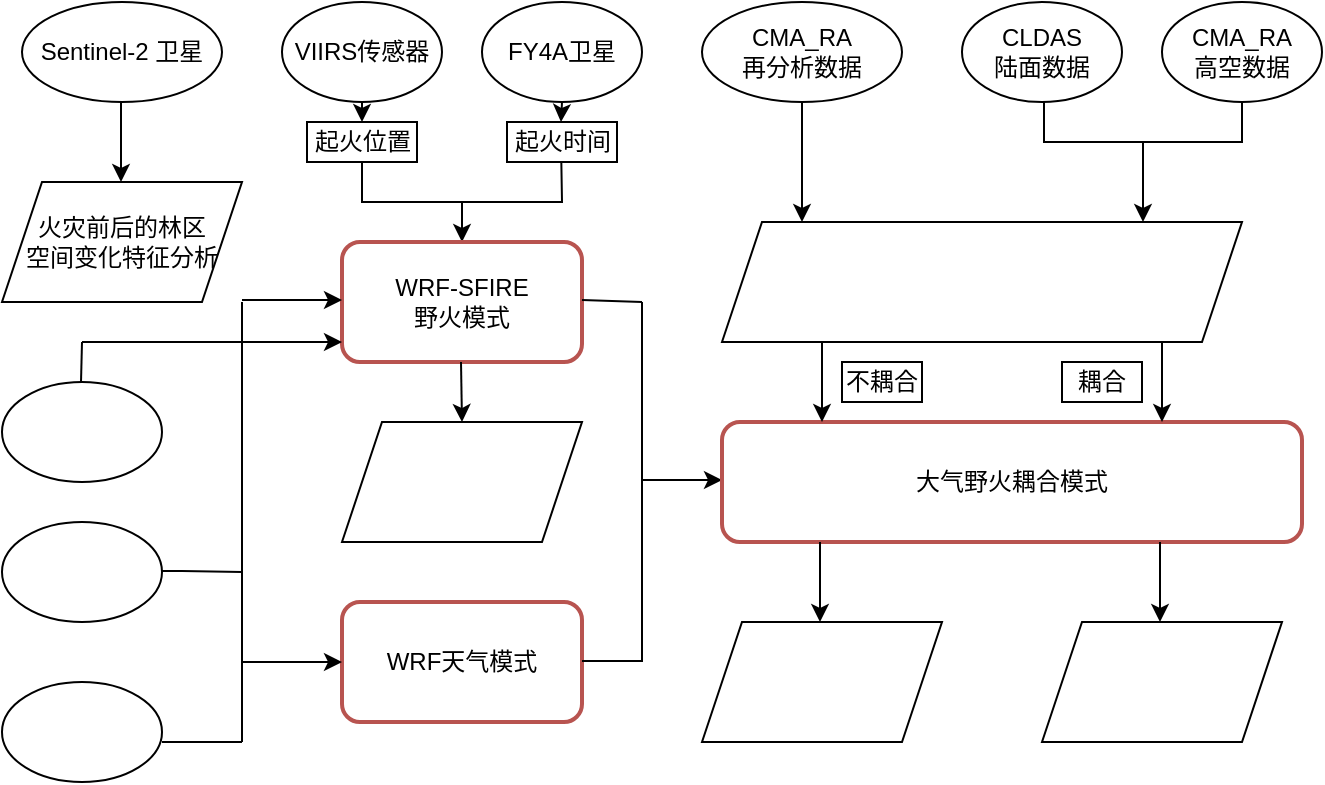 <mxfile version="21.1.1" type="github">
  <diagram id="C5RBs43oDa-KdzZeNtuy" name="Page-1">
    <mxGraphModel dx="823" dy="494" grid="1" gridSize="10" guides="1" tooltips="1" connect="1" arrows="1" fold="1" page="1" pageScale="1" pageWidth="827" pageHeight="1169" math="0" shadow="0">
      <root>
        <mxCell id="WIyWlLk6GJQsqaUBKTNV-0" />
        <mxCell id="WIyWlLk6GJQsqaUBKTNV-1" parent="WIyWlLk6GJQsqaUBKTNV-0" />
        <mxCell id="OyyyuKNdZKzh58AtmafU-0" value="Sentinel-2 卫星" style="ellipse;whiteSpace=wrap;html=1;" parent="WIyWlLk6GJQsqaUBKTNV-1" vertex="1">
          <mxGeometry x="40" y="130" width="100" height="50" as="geometry" />
        </mxCell>
        <mxCell id="OyyyuKNdZKzh58AtmafU-1" value="FY4A卫星" style="ellipse;whiteSpace=wrap;html=1;" parent="WIyWlLk6GJQsqaUBKTNV-1" vertex="1">
          <mxGeometry x="270" y="130" width="80" height="50" as="geometry" />
        </mxCell>
        <mxCell id="OyyyuKNdZKzh58AtmafU-2" value="VIIRS传感器" style="ellipse;whiteSpace=wrap;html=1;" parent="WIyWlLk6GJQsqaUBKTNV-1" vertex="1">
          <mxGeometry x="170" y="130" width="80" height="50" as="geometry" />
        </mxCell>
        <mxCell id="OyyyuKNdZKzh58AtmafU-4" value="" style="endArrow=classic;html=1;rounded=0;exitX=0.5;exitY=1;exitDx=0;exitDy=0;" parent="WIyWlLk6GJQsqaUBKTNV-1" edge="1">
          <mxGeometry width="50" height="50" relative="1" as="geometry">
            <mxPoint x="210" y="210" as="sourcePoint" />
            <mxPoint x="260" y="250" as="targetPoint" />
            <Array as="points">
              <mxPoint x="210" y="230" />
              <mxPoint x="260" y="230" />
            </Array>
          </mxGeometry>
        </mxCell>
        <mxCell id="OyyyuKNdZKzh58AtmafU-8" value="" style="endArrow=none;html=1;rounded=0;" parent="WIyWlLk6GJQsqaUBKTNV-1" edge="1">
          <mxGeometry width="50" height="50" relative="1" as="geometry">
            <mxPoint x="260" y="230" as="sourcePoint" />
            <mxPoint x="309.5" y="200" as="targetPoint" />
            <Array as="points">
              <mxPoint x="310" y="230" />
            </Array>
          </mxGeometry>
        </mxCell>
        <mxCell id="OyyyuKNdZKzh58AtmafU-9" value="WRF-SFIRE&lt;br&gt;野火模式" style="rounded=1;whiteSpace=wrap;html=1;fillColor=none;strokeColor=#B85450;strokeWidth=2;" parent="WIyWlLk6GJQsqaUBKTNV-1" vertex="1">
          <mxGeometry x="200" y="250" width="120" height="60" as="geometry" />
        </mxCell>
        <mxCell id="OyyyuKNdZKzh58AtmafU-11" value="" style="endArrow=classic;html=1;rounded=0;" parent="WIyWlLk6GJQsqaUBKTNV-1" edge="1">
          <mxGeometry width="50" height="50" relative="1" as="geometry">
            <mxPoint x="89.5" y="180" as="sourcePoint" />
            <mxPoint x="89.5" y="220" as="targetPoint" />
          </mxGeometry>
        </mxCell>
        <mxCell id="OyyyuKNdZKzh58AtmafU-13" value="火灾前后的林区&lt;br&gt;空间变化特征分析" style="shape=parallelogram;perimeter=parallelogramPerimeter;whiteSpace=wrap;html=1;fixedSize=1;" parent="WIyWlLk6GJQsqaUBKTNV-1" vertex="1">
          <mxGeometry x="30" y="220" width="120" height="60" as="geometry" />
        </mxCell>
        <mxCell id="OyyyuKNdZKzh58AtmafU-15" value="" style="ellipse;whiteSpace=wrap;html=1;" parent="WIyWlLk6GJQsqaUBKTNV-1" vertex="1">
          <mxGeometry x="30" y="320" width="80" height="50" as="geometry" />
        </mxCell>
        <mxCell id="OyyyuKNdZKzh58AtmafU-16" value="" style="ellipse;whiteSpace=wrap;html=1;" parent="WIyWlLk6GJQsqaUBKTNV-1" vertex="1">
          <mxGeometry x="30" y="470" width="80" height="50" as="geometry" />
        </mxCell>
        <mxCell id="OyyyuKNdZKzh58AtmafU-17" value="" style="ellipse;whiteSpace=wrap;html=1;" parent="WIyWlLk6GJQsqaUBKTNV-1" vertex="1">
          <mxGeometry x="30" y="390" width="80" height="50" as="geometry" />
        </mxCell>
        <mxCell id="OyyyuKNdZKzh58AtmafU-19" value="" style="endArrow=none;html=1;rounded=0;" parent="WIyWlLk6GJQsqaUBKTNV-1" edge="1">
          <mxGeometry width="50" height="50" relative="1" as="geometry">
            <mxPoint x="150" y="500" as="sourcePoint" />
            <mxPoint x="150" y="455" as="targetPoint" />
            <Array as="points">
              <mxPoint x="150" y="415" />
            </Array>
          </mxGeometry>
        </mxCell>
        <mxCell id="OyyyuKNdZKzh58AtmafU-23" value="" style="endArrow=none;html=1;rounded=0;" parent="WIyWlLk6GJQsqaUBKTNV-1" edge="1">
          <mxGeometry width="50" height="50" relative="1" as="geometry">
            <mxPoint x="110" y="500" as="sourcePoint" />
            <mxPoint x="150" y="500" as="targetPoint" />
          </mxGeometry>
        </mxCell>
        <mxCell id="OyyyuKNdZKzh58AtmafU-24" value="WRF天气模式" style="rounded=1;whiteSpace=wrap;html=1;fillColor=none;strokeColor=#B85450;strokeWidth=2;" parent="WIyWlLk6GJQsqaUBKTNV-1" vertex="1">
          <mxGeometry x="200" y="430" width="120" height="60" as="geometry" />
        </mxCell>
        <mxCell id="OyyyuKNdZKzh58AtmafU-26" value="" style="endArrow=none;html=1;rounded=0;" parent="WIyWlLk6GJQsqaUBKTNV-1" edge="1">
          <mxGeometry width="50" height="50" relative="1" as="geometry">
            <mxPoint x="110" y="414.5" as="sourcePoint" />
            <mxPoint x="150" y="415" as="targetPoint" />
            <Array as="points">
              <mxPoint x="120" y="414.5" />
            </Array>
          </mxGeometry>
        </mxCell>
        <mxCell id="OyyyuKNdZKzh58AtmafU-27" value="" style="endArrow=none;html=1;rounded=0;" parent="WIyWlLk6GJQsqaUBKTNV-1" edge="1">
          <mxGeometry width="50" height="50" relative="1" as="geometry">
            <mxPoint x="150" y="500" as="sourcePoint" />
            <mxPoint x="150" y="425" as="targetPoint" />
            <Array as="points">
              <mxPoint x="150" y="455" />
            </Array>
          </mxGeometry>
        </mxCell>
        <mxCell id="OyyyuKNdZKzh58AtmafU-34" value="" style="endArrow=classic;html=1;rounded=0;entryX=0;entryY=0.5;entryDx=0;entryDy=0;" parent="WIyWlLk6GJQsqaUBKTNV-1" edge="1">
          <mxGeometry width="50" height="50" relative="1" as="geometry">
            <mxPoint x="190" y="279" as="sourcePoint" />
            <mxPoint x="200" y="279.5" as="targetPoint" />
            <Array as="points">
              <mxPoint x="150" y="279" />
              <mxPoint x="200" y="279" />
            </Array>
          </mxGeometry>
        </mxCell>
        <mxCell id="OyyyuKNdZKzh58AtmafU-36" value="" style="endArrow=classic;html=1;rounded=0;entryX=0;entryY=0.5;entryDx=0;entryDy=0;" parent="WIyWlLk6GJQsqaUBKTNV-1" edge="1">
          <mxGeometry width="50" height="50" relative="1" as="geometry">
            <mxPoint x="190" y="460" as="sourcePoint" />
            <mxPoint x="200" y="460.5" as="targetPoint" />
            <Array as="points">
              <mxPoint x="150" y="460" />
              <mxPoint x="200" y="460" />
            </Array>
          </mxGeometry>
        </mxCell>
        <mxCell id="OyyyuKNdZKzh58AtmafU-37" value="" style="endArrow=none;html=1;rounded=0;" parent="WIyWlLk6GJQsqaUBKTNV-1" edge="1">
          <mxGeometry width="50" height="50" relative="1" as="geometry">
            <mxPoint x="150" y="420" as="sourcePoint" />
            <mxPoint x="150" y="280" as="targetPoint" />
          </mxGeometry>
        </mxCell>
        <mxCell id="OyyyuKNdZKzh58AtmafU-40" value="" style="endArrow=classic;html=1;rounded=0;" parent="WIyWlLk6GJQsqaUBKTNV-1" edge="1">
          <mxGeometry width="50" height="50" relative="1" as="geometry">
            <mxPoint x="70" y="300" as="sourcePoint" />
            <mxPoint x="200" y="300" as="targetPoint" />
          </mxGeometry>
        </mxCell>
        <mxCell id="OyyyuKNdZKzh58AtmafU-41" value="" style="endArrow=none;html=1;rounded=0;" parent="WIyWlLk6GJQsqaUBKTNV-1" edge="1">
          <mxGeometry width="50" height="50" relative="1" as="geometry">
            <mxPoint x="69.5" y="320" as="sourcePoint" />
            <mxPoint x="70" y="300" as="targetPoint" />
          </mxGeometry>
        </mxCell>
        <mxCell id="OyyyuKNdZKzh58AtmafU-42" value="" style="endArrow=classic;html=1;rounded=0;" parent="WIyWlLk6GJQsqaUBKTNV-1" edge="1">
          <mxGeometry width="50" height="50" relative="1" as="geometry">
            <mxPoint x="259.5" y="310" as="sourcePoint" />
            <mxPoint x="260" y="340" as="targetPoint" />
          </mxGeometry>
        </mxCell>
        <mxCell id="OyyyuKNdZKzh58AtmafU-43" value="" style="shape=parallelogram;perimeter=parallelogramPerimeter;whiteSpace=wrap;html=1;fixedSize=1;" parent="WIyWlLk6GJQsqaUBKTNV-1" vertex="1">
          <mxGeometry x="200" y="340" width="120" height="60" as="geometry" />
        </mxCell>
        <mxCell id="OyyyuKNdZKzh58AtmafU-44" value="" style="endArrow=none;html=1;rounded=0;" parent="WIyWlLk6GJQsqaUBKTNV-1" edge="1">
          <mxGeometry width="50" height="50" relative="1" as="geometry">
            <mxPoint x="320" y="279" as="sourcePoint" />
            <mxPoint x="350" y="280" as="targetPoint" />
          </mxGeometry>
        </mxCell>
        <mxCell id="OyyyuKNdZKzh58AtmafU-45" value="" style="endArrow=none;html=1;rounded=0;" parent="WIyWlLk6GJQsqaUBKTNV-1" edge="1">
          <mxGeometry width="50" height="50" relative="1" as="geometry">
            <mxPoint x="320" y="459.5" as="sourcePoint" />
            <mxPoint x="350" y="459.5" as="targetPoint" />
          </mxGeometry>
        </mxCell>
        <mxCell id="OyyyuKNdZKzh58AtmafU-46" value="" style="endArrow=none;html=1;rounded=0;" parent="WIyWlLk6GJQsqaUBKTNV-1" edge="1">
          <mxGeometry width="50" height="50" relative="1" as="geometry">
            <mxPoint x="350" y="460" as="sourcePoint" />
            <mxPoint x="350" y="280" as="targetPoint" />
          </mxGeometry>
        </mxCell>
        <mxCell id="OyyyuKNdZKzh58AtmafU-47" value="" style="endArrow=classic;html=1;rounded=0;" parent="WIyWlLk6GJQsqaUBKTNV-1" edge="1">
          <mxGeometry width="50" height="50" relative="1" as="geometry">
            <mxPoint x="350" y="369" as="sourcePoint" />
            <mxPoint x="390" y="369" as="targetPoint" />
          </mxGeometry>
        </mxCell>
        <mxCell id="OyyyuKNdZKzh58AtmafU-49" value="大气野火耦合模式" style="rounded=1;whiteSpace=wrap;html=1;fillColor=none;strokeColor=#B85450;strokeWidth=2;" parent="WIyWlLk6GJQsqaUBKTNV-1" vertex="1">
          <mxGeometry x="390" y="340" width="290" height="60" as="geometry" />
        </mxCell>
        <mxCell id="OyyyuKNdZKzh58AtmafU-50" value="CMA_RA&lt;br&gt;再分析数据" style="ellipse;whiteSpace=wrap;html=1;" parent="WIyWlLk6GJQsqaUBKTNV-1" vertex="1">
          <mxGeometry x="380" y="130" width="100" height="50" as="geometry" />
        </mxCell>
        <mxCell id="OyyyuKNdZKzh58AtmafU-51" value="CMA_RA&lt;br style=&quot;border-color: var(--border-color);&quot;&gt;高空数据" style="ellipse;whiteSpace=wrap;html=1;" parent="WIyWlLk6GJQsqaUBKTNV-1" vertex="1">
          <mxGeometry x="610" y="130" width="80" height="50" as="geometry" />
        </mxCell>
        <mxCell id="OyyyuKNdZKzh58AtmafU-52" value="CLDAS&lt;br&gt;陆面数据" style="ellipse;whiteSpace=wrap;html=1;" parent="WIyWlLk6GJQsqaUBKTNV-1" vertex="1">
          <mxGeometry x="510" y="130" width="80" height="50" as="geometry" />
        </mxCell>
        <mxCell id="OyyyuKNdZKzh58AtmafU-53" value="" style="endArrow=classic;html=1;rounded=0;" parent="WIyWlLk6GJQsqaUBKTNV-1" edge="1">
          <mxGeometry width="50" height="50" relative="1" as="geometry">
            <mxPoint x="551" y="180" as="sourcePoint" />
            <mxPoint x="600.5" y="240" as="targetPoint" />
            <Array as="points">
              <mxPoint x="551" y="200" />
              <mxPoint x="600.5" y="200" />
            </Array>
          </mxGeometry>
        </mxCell>
        <mxCell id="OyyyuKNdZKzh58AtmafU-54" value="" style="endArrow=none;html=1;rounded=0;" parent="WIyWlLk6GJQsqaUBKTNV-1" edge="1">
          <mxGeometry width="50" height="50" relative="1" as="geometry">
            <mxPoint x="601" y="200" as="sourcePoint" />
            <mxPoint x="650" y="180" as="targetPoint" />
            <Array as="points">
              <mxPoint x="650" y="200" />
            </Array>
          </mxGeometry>
        </mxCell>
        <mxCell id="OyyyuKNdZKzh58AtmafU-55" value="" style="endArrow=classic;html=1;rounded=0;" parent="WIyWlLk6GJQsqaUBKTNV-1" edge="1">
          <mxGeometry width="50" height="50" relative="1" as="geometry">
            <mxPoint x="430" y="180" as="sourcePoint" />
            <mxPoint x="430" y="240" as="targetPoint" />
          </mxGeometry>
        </mxCell>
        <mxCell id="OyyyuKNdZKzh58AtmafU-56" value="" style="shape=parallelogram;perimeter=parallelogramPerimeter;whiteSpace=wrap;html=1;fixedSize=1;" parent="WIyWlLk6GJQsqaUBKTNV-1" vertex="1">
          <mxGeometry x="390" y="240" width="260" height="60" as="geometry" />
        </mxCell>
        <mxCell id="OyyyuKNdZKzh58AtmafU-58" value="" style="endArrow=classic;html=1;rounded=0;" parent="WIyWlLk6GJQsqaUBKTNV-1" edge="1">
          <mxGeometry width="50" height="50" relative="1" as="geometry">
            <mxPoint x="440" y="300" as="sourcePoint" />
            <mxPoint x="440" y="340" as="targetPoint" />
          </mxGeometry>
        </mxCell>
        <mxCell id="OyyyuKNdZKzh58AtmafU-59" value="" style="endArrow=classic;html=1;rounded=0;" parent="WIyWlLk6GJQsqaUBKTNV-1" edge="1">
          <mxGeometry width="50" height="50" relative="1" as="geometry">
            <mxPoint x="610" y="300" as="sourcePoint" />
            <mxPoint x="610" y="340" as="targetPoint" />
          </mxGeometry>
        </mxCell>
        <mxCell id="OyyyuKNdZKzh58AtmafU-64" value="" style="endArrow=classic;html=1;rounded=0;" parent="WIyWlLk6GJQsqaUBKTNV-1" edge="1">
          <mxGeometry width="50" height="50" relative="1" as="geometry">
            <mxPoint x="439" y="400" as="sourcePoint" />
            <mxPoint x="439" y="440" as="targetPoint" />
          </mxGeometry>
        </mxCell>
        <mxCell id="OyyyuKNdZKzh58AtmafU-65" value="" style="endArrow=classic;html=1;rounded=0;" parent="WIyWlLk6GJQsqaUBKTNV-1" edge="1">
          <mxGeometry width="50" height="50" relative="1" as="geometry">
            <mxPoint x="609" y="400" as="sourcePoint" />
            <mxPoint x="609" y="440" as="targetPoint" />
          </mxGeometry>
        </mxCell>
        <mxCell id="OyyyuKNdZKzh58AtmafU-66" value="" style="shape=parallelogram;perimeter=parallelogramPerimeter;whiteSpace=wrap;html=1;fixedSize=1;" parent="WIyWlLk6GJQsqaUBKTNV-1" vertex="1">
          <mxGeometry x="380" y="440" width="120" height="60" as="geometry" />
        </mxCell>
        <mxCell id="OyyyuKNdZKzh58AtmafU-67" value="" style="shape=parallelogram;perimeter=parallelogramPerimeter;whiteSpace=wrap;html=1;fixedSize=1;" parent="WIyWlLk6GJQsqaUBKTNV-1" vertex="1">
          <mxGeometry x="550" y="440" width="120" height="60" as="geometry" />
        </mxCell>
        <mxCell id="OyyyuKNdZKzh58AtmafU-68" value="不耦合" style="rounded=0;whiteSpace=wrap;html=1;" parent="WIyWlLk6GJQsqaUBKTNV-1" vertex="1">
          <mxGeometry x="450" y="310" width="40" height="20" as="geometry" />
        </mxCell>
        <mxCell id="OyyyuKNdZKzh58AtmafU-70" value="耦合" style="rounded=0;whiteSpace=wrap;html=1;" parent="WIyWlLk6GJQsqaUBKTNV-1" vertex="1">
          <mxGeometry x="560" y="310" width="40" height="20" as="geometry" />
        </mxCell>
        <mxCell id="t-_6dtzAgPnL8MEyWanQ-2" value="" style="endArrow=classic;html=1;rounded=0;exitX=0.5;exitY=1;exitDx=0;exitDy=0;" edge="1" parent="WIyWlLk6GJQsqaUBKTNV-1" source="OyyyuKNdZKzh58AtmafU-2">
          <mxGeometry width="50" height="50" relative="1" as="geometry">
            <mxPoint x="210" y="180" as="sourcePoint" />
            <mxPoint x="210" y="190" as="targetPoint" />
            <Array as="points" />
          </mxGeometry>
        </mxCell>
        <mxCell id="t-_6dtzAgPnL8MEyWanQ-4" value="" style="endArrow=classic;html=1;rounded=0;" edge="1" parent="WIyWlLk6GJQsqaUBKTNV-1">
          <mxGeometry width="50" height="50" relative="1" as="geometry">
            <mxPoint x="310" y="180" as="sourcePoint" />
            <mxPoint x="309.5" y="190" as="targetPoint" />
          </mxGeometry>
        </mxCell>
        <mxCell id="t-_6dtzAgPnL8MEyWanQ-6" value="起火位置" style="rounded=0;whiteSpace=wrap;html=1;" vertex="1" parent="WIyWlLk6GJQsqaUBKTNV-1">
          <mxGeometry x="182.5" y="190" width="55" height="20" as="geometry" />
        </mxCell>
        <mxCell id="t-_6dtzAgPnL8MEyWanQ-10" value="起火时间" style="rounded=0;whiteSpace=wrap;html=1;" vertex="1" parent="WIyWlLk6GJQsqaUBKTNV-1">
          <mxGeometry x="282.5" y="190" width="55" height="20" as="geometry" />
        </mxCell>
      </root>
    </mxGraphModel>
  </diagram>
</mxfile>
